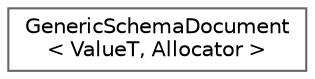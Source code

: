 digraph "Graphical Class Hierarchy"
{
 // LATEX_PDF_SIZE
  bgcolor="transparent";
  edge [fontname=Helvetica,fontsize=10,labelfontname=Helvetica,labelfontsize=10];
  node [fontname=Helvetica,fontsize=10,shape=box,height=0.2,width=0.4];
  rankdir="LR";
  Node0 [id="Node000000",label="GenericSchemaDocument\l\< ValueT, Allocator \>",height=0.2,width=0.4,color="grey40", fillcolor="white", style="filled",URL="$class_generic_schema_document.html",tooltip="JSON schema document."];
}
